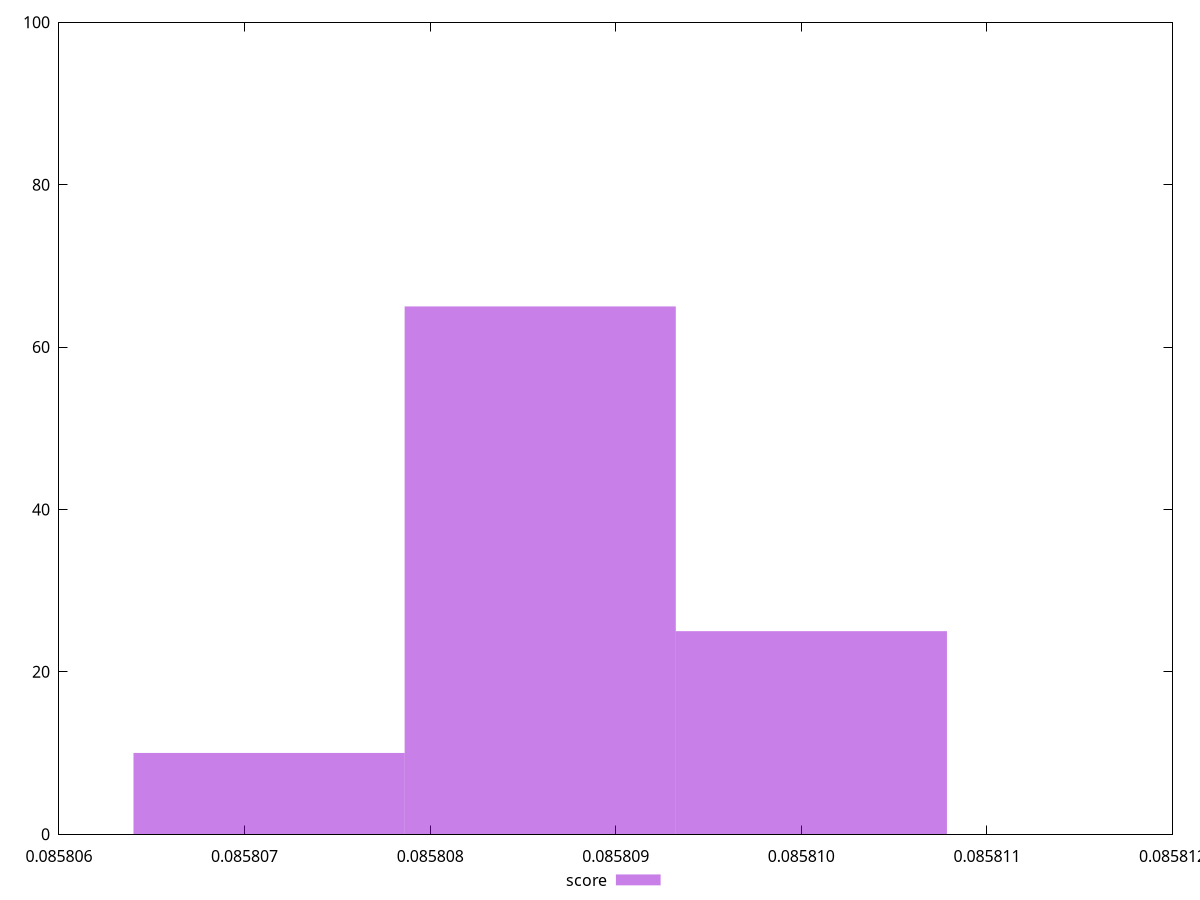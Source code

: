 reset
set terminal svg size 640, 490 enhanced background rgb 'white'
set output "report_00007_2020-12-11T15:55:29.892Z/total-byte-weight/samples/pages+cached+noexternal+nocss/score/histogram.svg"

$score <<EOF
0.08580859298506253 65
0.08580713186612464 10
0.08581005410400044 25
EOF

set key outside below
set boxwidth 0.0000014611189379012147
set yrange [0:100]
set style fill transparent solid 0.5 noborder

plot \
  $score title "score" with boxes, \


reset
